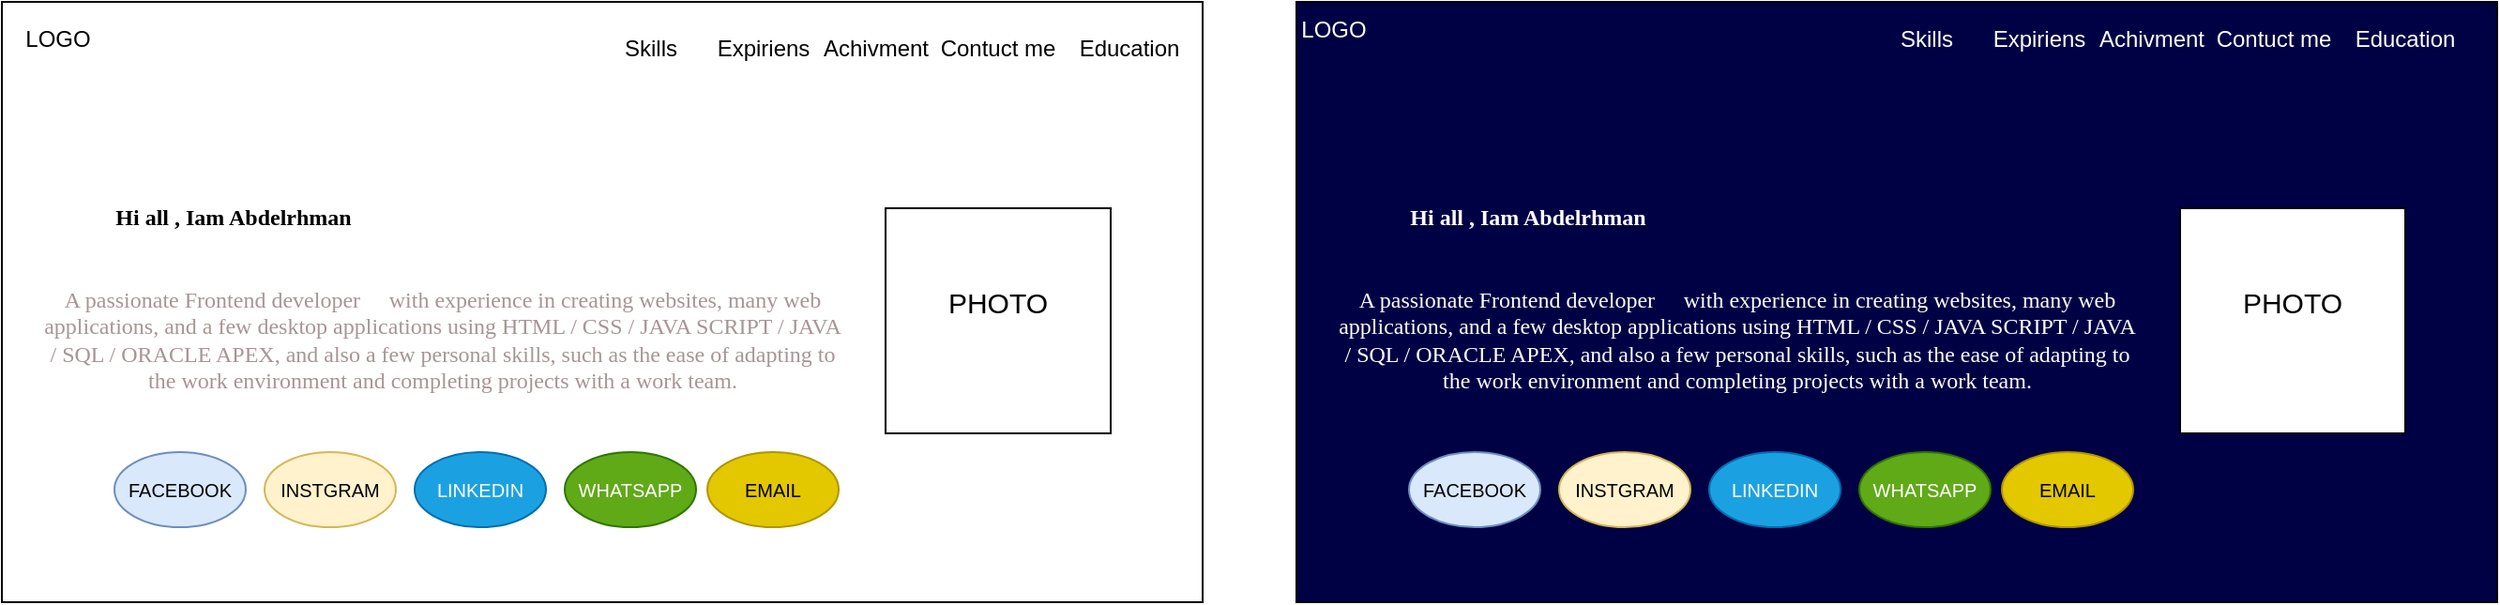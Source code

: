 <mxfile version="22.0.3" type="device" pages="4">
  <diagram name="LANDING-PAGE" id="Nr3Ehv-caPOXDTijbt3f">
    <mxGraphModel dx="1050" dy="669" grid="1" gridSize="10" guides="1" tooltips="1" connect="1" arrows="1" fold="1" page="1" pageScale="1" pageWidth="1100" pageHeight="850" math="0" shadow="0">
      <root>
        <mxCell id="0" />
        <mxCell id="1" parent="0" />
        <mxCell id="DXqUMUrZajfqnLpeqgvd-1" value="" style="rounded=0;whiteSpace=wrap;html=1;" parent="1" vertex="1">
          <mxGeometry x="160" y="170" width="640" height="320" as="geometry" />
        </mxCell>
        <mxCell id="DXqUMUrZajfqnLpeqgvd-2" value="LOGO" style="text;html=1;strokeColor=none;fillColor=none;align=center;verticalAlign=middle;whiteSpace=wrap;rounded=0;" parent="1" vertex="1">
          <mxGeometry x="170" y="180" width="40" height="20" as="geometry" />
        </mxCell>
        <mxCell id="DXqUMUrZajfqnLpeqgvd-3" value="Skills" style="text;html=1;strokeColor=none;fillColor=none;align=center;verticalAlign=middle;whiteSpace=wrap;rounded=0;" parent="1" vertex="1">
          <mxGeometry x="476" y="180" width="60" height="30" as="geometry" />
        </mxCell>
        <mxCell id="DXqUMUrZajfqnLpeqgvd-4" value="Expiriens" style="text;html=1;strokeColor=none;fillColor=none;align=center;verticalAlign=middle;whiteSpace=wrap;rounded=0;" parent="1" vertex="1">
          <mxGeometry x="536" y="180" width="60" height="30" as="geometry" />
        </mxCell>
        <mxCell id="DXqUMUrZajfqnLpeqgvd-5" value="Achivment" style="text;html=1;strokeColor=none;fillColor=none;align=center;verticalAlign=middle;whiteSpace=wrap;rounded=0;" parent="1" vertex="1">
          <mxGeometry x="596" y="180" width="60" height="30" as="geometry" />
        </mxCell>
        <mxCell id="DXqUMUrZajfqnLpeqgvd-6" value="Contuct me" style="text;html=1;strokeColor=none;fillColor=none;align=center;verticalAlign=middle;whiteSpace=wrap;rounded=0;" parent="1" vertex="1">
          <mxGeometry x="656" y="180" width="70" height="30" as="geometry" />
        </mxCell>
        <mxCell id="DXqUMUrZajfqnLpeqgvd-7" value="&lt;font face=&quot;Comic Sans MS&quot;&gt;&lt;b&gt;Hi all , Iam Abdelrhman&amp;nbsp;&lt;/b&gt;&lt;/font&gt;" style="text;html=1;strokeColor=none;fillColor=none;align=center;verticalAlign=middle;whiteSpace=wrap;rounded=0;" parent="1" vertex="1">
          <mxGeometry x="210" y="270" width="150" height="30" as="geometry" />
        </mxCell>
        <mxCell id="DXqUMUrZajfqnLpeqgvd-8" value="Education" style="text;html=1;strokeColor=none;fillColor=none;align=center;verticalAlign=middle;whiteSpace=wrap;rounded=0;" parent="1" vertex="1">
          <mxGeometry x="726" y="180" width="70" height="30" as="geometry" />
        </mxCell>
        <mxCell id="DXqUMUrZajfqnLpeqgvd-9" value="&lt;font color=&quot;#a79595&quot; face=&quot;Tahoma&quot;&gt;A passionate Frontend developer 🚀 with experience in creating websites, many web applications, and a few desktop applications using HTML / CSS / JAVA SCRIPT / JAVA / SQL / ORACLE APEX, and also a few personal skills, such as the ease of adapting to the work environment and completing projects with a work team.&lt;/font&gt;" style="text;html=1;strokeColor=none;fillColor=none;align=center;verticalAlign=middle;whiteSpace=wrap;rounded=0;" parent="1" vertex="1">
          <mxGeometry x="180" y="310" width="430" height="80" as="geometry" />
        </mxCell>
        <mxCell id="DXqUMUrZajfqnLpeqgvd-10" value="" style="rounded=0;whiteSpace=wrap;html=1;" parent="1" vertex="1">
          <mxGeometry x="631" y="280" width="120" height="120" as="geometry" />
        </mxCell>
        <mxCell id="DXqUMUrZajfqnLpeqgvd-11" value="&lt;font style=&quot;font-size: 15px;&quot;&gt;PHOTO&lt;/font&gt;" style="text;html=1;strokeColor=none;fillColor=none;align=center;verticalAlign=middle;whiteSpace=wrap;rounded=0;" parent="1" vertex="1">
          <mxGeometry x="651" y="315" width="80" height="30" as="geometry" />
        </mxCell>
        <mxCell id="DXqUMUrZajfqnLpeqgvd-12" value="&lt;font style=&quot;font-size: 10px;&quot;&gt;FACEBOOK&lt;/font&gt;" style="ellipse;whiteSpace=wrap;html=1;fillColor=#dae8fc;strokeColor=#6c8ebf;" parent="1" vertex="1">
          <mxGeometry x="220" y="410" width="70" height="40" as="geometry" />
        </mxCell>
        <mxCell id="DXqUMUrZajfqnLpeqgvd-13" value="&lt;font style=&quot;font-size: 10px;&quot;&gt;INSTGRAM&lt;/font&gt;" style="ellipse;whiteSpace=wrap;html=1;fillColor=#fff2cc;strokeColor=#d6b656;" parent="1" vertex="1">
          <mxGeometry x="300" y="410" width="70" height="40" as="geometry" />
        </mxCell>
        <mxCell id="DXqUMUrZajfqnLpeqgvd-14" value="&lt;font style=&quot;font-size: 10px;&quot;&gt;LINKEDIN&lt;/font&gt;" style="ellipse;whiteSpace=wrap;html=1;fillColor=#1ba1e2;fontColor=#ffffff;strokeColor=#006EAF;" parent="1" vertex="1">
          <mxGeometry x="380" y="410" width="70" height="40" as="geometry" />
        </mxCell>
        <mxCell id="DXqUMUrZajfqnLpeqgvd-15" value="&lt;font style=&quot;font-size: 10px;&quot;&gt;WHATSAPP&lt;/font&gt;" style="ellipse;whiteSpace=wrap;html=1;fillColor=#60a917;fontColor=#ffffff;strokeColor=#2D7600;" parent="1" vertex="1">
          <mxGeometry x="460" y="410" width="70" height="40" as="geometry" />
        </mxCell>
        <mxCell id="DXqUMUrZajfqnLpeqgvd-32" value="&lt;font style=&quot;font-size: 10px;&quot;&gt;EMAIL&lt;/font&gt;" style="ellipse;whiteSpace=wrap;html=1;fillColor=#e3c800;fontColor=#000000;strokeColor=#B09500;" parent="1" vertex="1">
          <mxGeometry x="536" y="410" width="70" height="40" as="geometry" />
        </mxCell>
        <mxCell id="DXqUMUrZajfqnLpeqgvd-33" value="" style="rounded=0;whiteSpace=wrap;html=1;fillColor=#000045;" parent="1" vertex="1">
          <mxGeometry x="850" y="170" width="640" height="320" as="geometry" />
        </mxCell>
        <mxCell id="DXqUMUrZajfqnLpeqgvd-39" value="&lt;font color=&quot;#ffffff&quot; face=&quot;Comic Sans MS&quot;&gt;&lt;b&gt;Hi all , Iam Abdelrhman&amp;nbsp;&lt;/b&gt;&lt;/font&gt;" style="text;html=1;strokeColor=none;fillColor=none;align=center;verticalAlign=middle;whiteSpace=wrap;rounded=0;" parent="1" vertex="1">
          <mxGeometry x="900" y="270" width="150" height="30" as="geometry" />
        </mxCell>
        <mxCell id="DXqUMUrZajfqnLpeqgvd-41" value="&lt;font color=&quot;#ffffff&quot; face=&quot;Tahoma&quot;&gt;A passionate Frontend developer 🚀 with experience in creating websites, many web applications, and a few desktop applications using HTML / CSS / JAVA SCRIPT / JAVA / SQL / ORACLE APEX, and also a few personal skills, such as the ease of adapting to the work environment and completing projects with a work team.&lt;/font&gt;" style="text;html=1;strokeColor=none;fillColor=none;align=center;verticalAlign=middle;whiteSpace=wrap;rounded=0;" parent="1" vertex="1">
          <mxGeometry x="870" y="310" width="430" height="80" as="geometry" />
        </mxCell>
        <mxCell id="DXqUMUrZajfqnLpeqgvd-42" value="" style="rounded=0;whiteSpace=wrap;html=1;" parent="1" vertex="1">
          <mxGeometry x="1321" y="280" width="120" height="120" as="geometry" />
        </mxCell>
        <mxCell id="DXqUMUrZajfqnLpeqgvd-43" value="&lt;font style=&quot;font-size: 15px;&quot;&gt;PHOTO&lt;/font&gt;" style="text;html=1;strokeColor=none;fillColor=none;align=center;verticalAlign=middle;whiteSpace=wrap;rounded=0;" parent="1" vertex="1">
          <mxGeometry x="1341" y="315" width="80" height="30" as="geometry" />
        </mxCell>
        <mxCell id="DXqUMUrZajfqnLpeqgvd-44" value="&lt;font style=&quot;font-size: 10px;&quot;&gt;FACEBOOK&lt;/font&gt;" style="ellipse;whiteSpace=wrap;html=1;fillColor=#dae8fc;strokeColor=#6c8ebf;" parent="1" vertex="1">
          <mxGeometry x="910" y="410" width="70" height="40" as="geometry" />
        </mxCell>
        <mxCell id="DXqUMUrZajfqnLpeqgvd-45" value="&lt;font style=&quot;font-size: 10px;&quot;&gt;INSTGRAM&lt;/font&gt;" style="ellipse;whiteSpace=wrap;html=1;fillColor=#fff2cc;strokeColor=#d6b656;" parent="1" vertex="1">
          <mxGeometry x="990" y="410" width="70" height="40" as="geometry" />
        </mxCell>
        <mxCell id="DXqUMUrZajfqnLpeqgvd-46" value="&lt;font style=&quot;font-size: 10px;&quot;&gt;LINKEDIN&lt;/font&gt;" style="ellipse;whiteSpace=wrap;html=1;fillColor=#1ba1e2;fontColor=#ffffff;strokeColor=#006EAF;" parent="1" vertex="1">
          <mxGeometry x="1070" y="410" width="70" height="40" as="geometry" />
        </mxCell>
        <mxCell id="DXqUMUrZajfqnLpeqgvd-47" value="&lt;font style=&quot;font-size: 10px;&quot;&gt;WHATSAPP&lt;/font&gt;" style="ellipse;whiteSpace=wrap;html=1;fillColor=#60a917;fontColor=#ffffff;strokeColor=#2D7600;" parent="1" vertex="1">
          <mxGeometry x="1150" y="410" width="70" height="40" as="geometry" />
        </mxCell>
        <mxCell id="DXqUMUrZajfqnLpeqgvd-48" value="&lt;font style=&quot;font-size: 10px;&quot;&gt;EMAIL&lt;/font&gt;" style="ellipse;whiteSpace=wrap;html=1;fillColor=#e3c800;fontColor=#000000;strokeColor=#B09500;" parent="1" vertex="1">
          <mxGeometry x="1226" y="410" width="70" height="40" as="geometry" />
        </mxCell>
        <mxCell id="DXqUMUrZajfqnLpeqgvd-35" value="Skills" style="text;html=1;strokeColor=none;fillColor=none;align=center;verticalAlign=middle;whiteSpace=wrap;rounded=0;fontColor=#FFFFFF;" parent="1" vertex="1">
          <mxGeometry x="1156" y="175" width="60" height="30" as="geometry" />
        </mxCell>
        <mxCell id="DXqUMUrZajfqnLpeqgvd-34" value="&lt;font color=&quot;#ffffff&quot;&gt;LOGO&lt;/font&gt;" style="text;html=1;strokeColor=none;fillColor=none;align=center;verticalAlign=middle;whiteSpace=wrap;rounded=0;" parent="1" vertex="1">
          <mxGeometry x="850" y="175" width="40" height="20" as="geometry" />
        </mxCell>
        <mxCell id="DXqUMUrZajfqnLpeqgvd-36" value="Expiriens" style="text;html=1;strokeColor=none;fillColor=none;align=center;verticalAlign=middle;whiteSpace=wrap;rounded=0;fontColor=#FFFFFF;" parent="1" vertex="1">
          <mxGeometry x="1216" y="175" width="60" height="30" as="geometry" />
        </mxCell>
        <mxCell id="DXqUMUrZajfqnLpeqgvd-37" value="Achivment" style="text;html=1;strokeColor=none;fillColor=none;align=center;verticalAlign=middle;whiteSpace=wrap;rounded=0;fontColor=#FFFFFF;" parent="1" vertex="1">
          <mxGeometry x="1276" y="175" width="60" height="30" as="geometry" />
        </mxCell>
        <mxCell id="DXqUMUrZajfqnLpeqgvd-38" value="Contuct me" style="text;html=1;strokeColor=none;fillColor=none;align=center;verticalAlign=middle;whiteSpace=wrap;rounded=0;fontColor=#FFFFFF;" parent="1" vertex="1">
          <mxGeometry x="1336" y="175" width="70" height="30" as="geometry" />
        </mxCell>
        <mxCell id="DXqUMUrZajfqnLpeqgvd-40" value="Education" style="text;html=1;strokeColor=none;fillColor=none;align=center;verticalAlign=middle;whiteSpace=wrap;rounded=0;fontColor=#FFFFFF;" parent="1" vertex="1">
          <mxGeometry x="1406" y="175" width="70" height="30" as="geometry" />
        </mxCell>
      </root>
    </mxGraphModel>
  </diagram>
  <diagram id="RJqHcDw3qwZ-_uUqBEIJ" name="SKILLS">
    <mxGraphModel dx="1050" dy="669" grid="1" gridSize="10" guides="1" tooltips="1" connect="1" arrows="1" fold="1" page="1" pageScale="1" pageWidth="1100" pageHeight="850" math="0" shadow="0">
      <root>
        <mxCell id="0" />
        <mxCell id="1" parent="0" />
        <mxCell id="k4s-2LAbkQS7kkmhTAW6-2" value="" style="rounded=0;whiteSpace=wrap;html=1;" parent="1" vertex="1">
          <mxGeometry x="160" y="200" width="640" height="330" as="geometry" />
        </mxCell>
        <mxCell id="4fM5cwg48w1vnp1xPwAT-1" value="LOGO" style="text;html=1;strokeColor=none;fillColor=none;align=center;verticalAlign=middle;whiteSpace=wrap;rounded=0;" parent="1" vertex="1">
          <mxGeometry x="170" y="203" width="40" height="20" as="geometry" />
        </mxCell>
        <mxCell id="4fM5cwg48w1vnp1xPwAT-2" value="Skills" style="text;html=1;strokeColor=none;fillColor=none;align=center;verticalAlign=middle;whiteSpace=wrap;rounded=0;" parent="1" vertex="1">
          <mxGeometry x="476" y="203" width="60" height="30" as="geometry" />
        </mxCell>
        <mxCell id="4fM5cwg48w1vnp1xPwAT-3" value="Expiriens" style="text;html=1;strokeColor=none;fillColor=none;align=center;verticalAlign=middle;whiteSpace=wrap;rounded=0;" parent="1" vertex="1">
          <mxGeometry x="536" y="203" width="60" height="30" as="geometry" />
        </mxCell>
        <mxCell id="4fM5cwg48w1vnp1xPwAT-4" value="Achivment" style="text;html=1;strokeColor=none;fillColor=none;align=center;verticalAlign=middle;whiteSpace=wrap;rounded=0;" parent="1" vertex="1">
          <mxGeometry x="596" y="203" width="60" height="30" as="geometry" />
        </mxCell>
        <mxCell id="4fM5cwg48w1vnp1xPwAT-5" value="Contuct me" style="text;html=1;strokeColor=none;fillColor=none;align=center;verticalAlign=middle;whiteSpace=wrap;rounded=0;" parent="1" vertex="1">
          <mxGeometry x="656" y="203" width="70" height="30" as="geometry" />
        </mxCell>
        <mxCell id="4fM5cwg48w1vnp1xPwAT-6" value="Education" style="text;html=1;strokeColor=none;fillColor=none;align=center;verticalAlign=middle;whiteSpace=wrap;rounded=0;" parent="1" vertex="1">
          <mxGeometry x="726" y="203" width="70" height="30" as="geometry" />
        </mxCell>
        <mxCell id="4fM5cwg48w1vnp1xPwAT-7" value="" style="rounded=0;whiteSpace=wrap;html=1;" parent="1" vertex="1">
          <mxGeometry x="170" y="270" width="120" height="90" as="geometry" />
        </mxCell>
        <mxCell id="4fM5cwg48w1vnp1xPwAT-8" value="PHOTO" style="text;html=1;strokeColor=none;fillColor=none;align=center;verticalAlign=middle;whiteSpace=wrap;rounded=0;" parent="1" vertex="1">
          <mxGeometry x="200" y="285" width="60" height="60" as="geometry" />
        </mxCell>
        <mxCell id="4fM5cwg48w1vnp1xPwAT-9" value="&lt;font style=&quot;font-size: 14px;&quot; face=&quot;Verdana&quot;&gt;What I Do?&lt;/font&gt;" style="text;html=1;strokeColor=none;fillColor=none;align=center;verticalAlign=middle;whiteSpace=wrap;rounded=0;" parent="1" vertex="1">
          <mxGeometry x="422" y="280" width="94" height="30" as="geometry" />
        </mxCell>
        <mxCell id="4fM5cwg48w1vnp1xPwAT-10" value="&lt;font face=&quot;Tahoma&quot;&gt;CRAZY FROUNT END DEVELOPER WHO WANTS TO EXPLORE EVERY TECH STACK&lt;/font&gt;" style="text;html=1;strokeColor=none;fillColor=none;align=center;verticalAlign=middle;whiteSpace=wrap;rounded=0;" parent="1" vertex="1">
          <mxGeometry x="416" y="310" width="364" height="30" as="geometry" />
        </mxCell>
        <mxCell id="4fM5cwg48w1vnp1xPwAT-11" value="HTML ICON" style="rounded=0;whiteSpace=wrap;html=1;" parent="1" vertex="1">
          <mxGeometry x="429" y="350" width="80" height="30" as="geometry" />
        </mxCell>
        <mxCell id="4fM5cwg48w1vnp1xPwAT-12" value="CSS ICON" style="rounded=0;whiteSpace=wrap;html=1;" parent="1" vertex="1">
          <mxGeometry x="516" y="350" width="80" height="30" as="geometry" />
        </mxCell>
        <mxCell id="4fM5cwg48w1vnp1xPwAT-13" value="JS ICON" style="rounded=0;whiteSpace=wrap;html=1;" parent="1" vertex="1">
          <mxGeometry x="610" y="350" width="80" height="30" as="geometry" />
        </mxCell>
        <mxCell id="4fM5cwg48w1vnp1xPwAT-14" value="JAVA ICON" style="rounded=0;whiteSpace=wrap;html=1;" parent="1" vertex="1">
          <mxGeometry x="700" y="350" width="80" height="30" as="geometry" />
        </mxCell>
        <mxCell id="4fM5cwg48w1vnp1xPwAT-15" value="SQL ICON" style="rounded=0;whiteSpace=wrap;html=1;" parent="1" vertex="1">
          <mxGeometry x="490" y="395" width="80" height="30" as="geometry" />
        </mxCell>
        <mxCell id="4fM5cwg48w1vnp1xPwAT-16" value="ORACLE ICON" style="rounded=0;whiteSpace=wrap;html=1;" parent="1" vertex="1">
          <mxGeometry x="646" y="395" width="80" height="30" as="geometry" />
        </mxCell>
        <mxCell id="4fM5cwg48w1vnp1xPwAT-17" value="⚡ Develop highly interactive front-end/user interfaces for your web applications and systems" style="text;html=1;strokeColor=none;fillColor=none;align=center;verticalAlign=middle;whiteSpace=wrap;rounded=0;" parent="1" vertex="1">
          <mxGeometry x="422" y="440" width="358" height="30" as="geometry" />
        </mxCell>
        <mxCell id="4fM5cwg48w1vnp1xPwAT-18" value="" style="rounded=0;whiteSpace=wrap;html=1;fillColor=#000045;" parent="1" vertex="1">
          <mxGeometry x="840" y="200" width="640" height="330" as="geometry" />
        </mxCell>
        <mxCell id="4fM5cwg48w1vnp1xPwAT-25" value="" style="rounded=0;whiteSpace=wrap;html=1;" parent="1" vertex="1">
          <mxGeometry x="850" y="270" width="120" height="90" as="geometry" />
        </mxCell>
        <mxCell id="4fM5cwg48w1vnp1xPwAT-26" value="PHOTO" style="text;html=1;strokeColor=none;fillColor=none;align=center;verticalAlign=middle;whiteSpace=wrap;rounded=0;" parent="1" vertex="1">
          <mxGeometry x="880" y="285" width="60" height="60" as="geometry" />
        </mxCell>
        <mxCell id="4fM5cwg48w1vnp1xPwAT-27" value="&lt;font style=&quot;font-size: 14px;&quot; face=&quot;Verdana&quot;&gt;What I Do?&lt;/font&gt;" style="text;html=1;strokeColor=none;fillColor=none;align=center;verticalAlign=middle;whiteSpace=wrap;rounded=0;fontColor=#FFFFFF;" parent="1" vertex="1">
          <mxGeometry x="1102" y="280" width="94" height="30" as="geometry" />
        </mxCell>
        <mxCell id="4fM5cwg48w1vnp1xPwAT-28" value="&lt;font face=&quot;Tahoma&quot;&gt;CRAZY FROUNT END DEVELOPER WHO WANTS TO EXPLORE EVERY TECH STACK&lt;/font&gt;" style="text;html=1;strokeColor=none;fillColor=none;align=center;verticalAlign=middle;whiteSpace=wrap;rounded=0;fontColor=#FFFFFF;" parent="1" vertex="1">
          <mxGeometry x="1096" y="310" width="364" height="30" as="geometry" />
        </mxCell>
        <mxCell id="4fM5cwg48w1vnp1xPwAT-29" value="HTML ICON" style="rounded=0;whiteSpace=wrap;html=1;" parent="1" vertex="1">
          <mxGeometry x="1109" y="350" width="80" height="30" as="geometry" />
        </mxCell>
        <mxCell id="4fM5cwg48w1vnp1xPwAT-30" value="CSS ICON" style="rounded=0;whiteSpace=wrap;html=1;" parent="1" vertex="1">
          <mxGeometry x="1196" y="350" width="80" height="30" as="geometry" />
        </mxCell>
        <mxCell id="4fM5cwg48w1vnp1xPwAT-31" value="JS ICON" style="rounded=0;whiteSpace=wrap;html=1;" parent="1" vertex="1">
          <mxGeometry x="1290" y="350" width="80" height="30" as="geometry" />
        </mxCell>
        <mxCell id="4fM5cwg48w1vnp1xPwAT-32" value="JAVA ICON" style="rounded=0;whiteSpace=wrap;html=1;" parent="1" vertex="1">
          <mxGeometry x="1380" y="350" width="80" height="30" as="geometry" />
        </mxCell>
        <mxCell id="4fM5cwg48w1vnp1xPwAT-33" value="SQL ICON" style="rounded=0;whiteSpace=wrap;html=1;" parent="1" vertex="1">
          <mxGeometry x="1170" y="395" width="80" height="30" as="geometry" />
        </mxCell>
        <mxCell id="4fM5cwg48w1vnp1xPwAT-34" value="ORACLE ICON" style="rounded=0;whiteSpace=wrap;html=1;" parent="1" vertex="1">
          <mxGeometry x="1326" y="395" width="80" height="30" as="geometry" />
        </mxCell>
        <mxCell id="4fM5cwg48w1vnp1xPwAT-35" value="⚡ Develop highly interactive front-end/user interfaces for your web applications and systems" style="text;html=1;strokeColor=none;fillColor=none;align=center;verticalAlign=middle;whiteSpace=wrap;rounded=0;fontColor=#FFFFFF;" parent="1" vertex="1">
          <mxGeometry x="1102" y="440" width="358" height="30" as="geometry" />
        </mxCell>
        <mxCell id="4fM5cwg48w1vnp1xPwAT-19" value="LOGO" style="text;html=1;strokeColor=none;fillColor=none;align=center;verticalAlign=middle;whiteSpace=wrap;rounded=0;fontColor=#FFFFFF;" parent="1" vertex="1">
          <mxGeometry x="850" y="203" width="40" height="20" as="geometry" />
        </mxCell>
        <mxCell id="4fM5cwg48w1vnp1xPwAT-20" value="Skills" style="text;html=1;strokeColor=none;fillColor=none;align=center;verticalAlign=middle;whiteSpace=wrap;rounded=0;fontColor=#FFFFFF;" parent="1" vertex="1">
          <mxGeometry x="1156" y="203" width="60" height="30" as="geometry" />
        </mxCell>
        <mxCell id="4fM5cwg48w1vnp1xPwAT-21" value="Expiriens" style="text;html=1;strokeColor=none;fillColor=none;align=center;verticalAlign=middle;whiteSpace=wrap;rounded=0;fontColor=#FFFFFF;" parent="1" vertex="1">
          <mxGeometry x="1216" y="203" width="60" height="30" as="geometry" />
        </mxCell>
        <mxCell id="4fM5cwg48w1vnp1xPwAT-22" value="Achivment" style="text;html=1;strokeColor=none;fillColor=none;align=center;verticalAlign=middle;whiteSpace=wrap;rounded=0;fontColor=#FFFFFF;" parent="1" vertex="1">
          <mxGeometry x="1276" y="203" width="60" height="30" as="geometry" />
        </mxCell>
        <mxCell id="4fM5cwg48w1vnp1xPwAT-23" value="Contuct me" style="text;html=1;strokeColor=none;fillColor=none;align=center;verticalAlign=middle;whiteSpace=wrap;rounded=0;fontColor=#FFFFFF;" parent="1" vertex="1">
          <mxGeometry x="1336" y="203" width="70" height="30" as="geometry" />
        </mxCell>
        <mxCell id="4fM5cwg48w1vnp1xPwAT-24" value="Education" style="text;html=1;strokeColor=none;fillColor=none;align=center;verticalAlign=middle;whiteSpace=wrap;rounded=0;fontColor=#FFFFFF;" parent="1" vertex="1">
          <mxGeometry x="1406" y="203" width="70" height="30" as="geometry" />
        </mxCell>
      </root>
    </mxGraphModel>
  </diagram>
  <diagram id="-4TqKNx5xogGepWNoeBK" name="Proficiency">
    <mxGraphModel dx="1050" dy="669" grid="1" gridSize="10" guides="1" tooltips="1" connect="1" arrows="1" fold="1" page="1" pageScale="1" pageWidth="1100" pageHeight="850" math="0" shadow="0">
      <root>
        <mxCell id="0" />
        <mxCell id="1" parent="0" />
        <mxCell id="AXDiUgpfW4jHr-G3uT9h-1" value="" style="rounded=0;whiteSpace=wrap;html=1;" parent="1" vertex="1">
          <mxGeometry x="160" y="200" width="640" height="330" as="geometry" />
        </mxCell>
        <mxCell id="AXDiUgpfW4jHr-G3uT9h-2" value="LOGO" style="text;html=1;strokeColor=none;fillColor=none;align=center;verticalAlign=middle;whiteSpace=wrap;rounded=0;" parent="1" vertex="1">
          <mxGeometry x="170" y="203" width="40" height="20" as="geometry" />
        </mxCell>
        <mxCell id="AXDiUgpfW4jHr-G3uT9h-3" value="Skills" style="text;html=1;strokeColor=none;fillColor=none;align=center;verticalAlign=middle;whiteSpace=wrap;rounded=0;" parent="1" vertex="1">
          <mxGeometry x="476" y="203" width="60" height="30" as="geometry" />
        </mxCell>
        <mxCell id="AXDiUgpfW4jHr-G3uT9h-4" value="Expiriens" style="text;html=1;strokeColor=none;fillColor=none;align=center;verticalAlign=middle;whiteSpace=wrap;rounded=0;" parent="1" vertex="1">
          <mxGeometry x="536" y="203" width="60" height="30" as="geometry" />
        </mxCell>
        <mxCell id="AXDiUgpfW4jHr-G3uT9h-5" value="Achivment" style="text;html=1;strokeColor=none;fillColor=none;align=center;verticalAlign=middle;whiteSpace=wrap;rounded=0;" parent="1" vertex="1">
          <mxGeometry x="596" y="203" width="60" height="30" as="geometry" />
        </mxCell>
        <mxCell id="AXDiUgpfW4jHr-G3uT9h-6" value="Contuct me" style="text;html=1;strokeColor=none;fillColor=none;align=center;verticalAlign=middle;whiteSpace=wrap;rounded=0;" parent="1" vertex="1">
          <mxGeometry x="656" y="203" width="70" height="30" as="geometry" />
        </mxCell>
        <mxCell id="AXDiUgpfW4jHr-G3uT9h-7" value="Education" style="text;html=1;strokeColor=none;fillColor=none;align=center;verticalAlign=middle;whiteSpace=wrap;rounded=0;" parent="1" vertex="1">
          <mxGeometry x="726" y="203" width="70" height="30" as="geometry" />
        </mxCell>
        <mxCell id="AXDiUgpfW4jHr-G3uT9h-8" value="" style="rounded=0;whiteSpace=wrap;html=1;" parent="1" vertex="1">
          <mxGeometry x="631" y="290" width="120" height="90" as="geometry" />
        </mxCell>
        <mxCell id="AXDiUgpfW4jHr-G3uT9h-9" value="PHOTO" style="text;html=1;strokeColor=none;fillColor=none;align=center;verticalAlign=middle;whiteSpace=wrap;rounded=0;" parent="1" vertex="1">
          <mxGeometry x="661" y="305" width="60" height="60" as="geometry" />
        </mxCell>
        <mxCell id="AXDiUgpfW4jHr-G3uT9h-22" value="" style="rounded=1;whiteSpace=wrap;html=1;strokeColor=#000000;align=center;verticalAlign=middle;fontFamily=Helvetica;fontSize=12;fontColor=default;fillColor=#FFFFFF;" parent="1" vertex="1">
          <mxGeometry x="190" y="290" width="270" height="20" as="geometry" />
        </mxCell>
        <mxCell id="AXDiUgpfW4jHr-G3uT9h-24" value="" style="rounded=1;whiteSpace=wrap;html=1;strokeColor=#000000;align=center;verticalAlign=middle;fontFamily=Helvetica;fontSize=12;fontColor=default;fillColor=#688781;" parent="1" vertex="1">
          <mxGeometry x="190" y="290" width="270" height="20" as="geometry" />
        </mxCell>
        <mxCell id="AXDiUgpfW4jHr-G3uT9h-25" value="" style="rounded=1;whiteSpace=wrap;html=1;strokeColor=#000000;align=center;verticalAlign=middle;fontFamily=Helvetica;fontSize=12;fontColor=default;fillColor=#FFFFFF;" parent="1" vertex="1">
          <mxGeometry x="190" y="345" width="270" height="20" as="geometry" />
        </mxCell>
        <mxCell id="AXDiUgpfW4jHr-G3uT9h-26" value="" style="rounded=1;whiteSpace=wrap;html=1;strokeColor=#000000;align=center;verticalAlign=middle;fontFamily=Helvetica;fontSize=12;fontColor=default;fillColor=#688781;" parent="1" vertex="1">
          <mxGeometry x="190" y="345" width="230" height="20" as="geometry" />
        </mxCell>
        <mxCell id="AXDiUgpfW4jHr-G3uT9h-27" value="HTML" style="text;html=1;strokeColor=none;fillColor=none;align=center;verticalAlign=middle;whiteSpace=wrap;rounded=0;fontSize=12;fontFamily=Helvetica;fontColor=default;" parent="1" vertex="1">
          <mxGeometry x="190" y="260" width="60" height="30" as="geometry" />
        </mxCell>
        <mxCell id="AXDiUgpfW4jHr-G3uT9h-28" value="CSS" style="text;html=1;strokeColor=none;fillColor=none;align=center;verticalAlign=middle;whiteSpace=wrap;rounded=0;fontSize=12;fontFamily=Helvetica;fontColor=default;" parent="1" vertex="1">
          <mxGeometry x="190" y="315" width="60" height="30" as="geometry" />
        </mxCell>
        <mxCell id="AXDiUgpfW4jHr-G3uT9h-29" value="JAVA SCRIPT" style="text;html=1;strokeColor=none;fillColor=none;align=center;verticalAlign=middle;whiteSpace=wrap;rounded=0;fontSize=12;fontFamily=Helvetica;fontColor=default;" parent="1" vertex="1">
          <mxGeometry x="190" y="375" width="90" height="30" as="geometry" />
        </mxCell>
        <mxCell id="AXDiUgpfW4jHr-G3uT9h-30" value="" style="rounded=1;whiteSpace=wrap;html=1;strokeColor=#000000;align=center;verticalAlign=middle;fontFamily=Helvetica;fontSize=12;fontColor=default;fillColor=#FFFFFF;" parent="1" vertex="1">
          <mxGeometry x="190" y="405" width="270" height="20" as="geometry" />
        </mxCell>
        <mxCell id="AXDiUgpfW4jHr-G3uT9h-31" value="" style="rounded=1;whiteSpace=wrap;html=1;strokeColor=#000000;align=center;verticalAlign=middle;fontFamily=Helvetica;fontSize=12;fontColor=default;fillColor=#688781;" parent="1" vertex="1">
          <mxGeometry x="190" y="405" width="150" height="20" as="geometry" />
        </mxCell>
        <mxCell id="AXDiUgpfW4jHr-G3uT9h-32" value="JAVA" style="text;html=1;strokeColor=none;fillColor=none;align=center;verticalAlign=middle;whiteSpace=wrap;rounded=0;fontSize=12;fontFamily=Helvetica;fontColor=default;" parent="1" vertex="1">
          <mxGeometry x="190" y="440" width="90" height="30" as="geometry" />
        </mxCell>
        <mxCell id="AXDiUgpfW4jHr-G3uT9h-33" value="" style="rounded=1;whiteSpace=wrap;html=1;strokeColor=#000000;align=center;verticalAlign=middle;fontFamily=Helvetica;fontSize=12;fontColor=default;fillColor=#688781;" parent="1" vertex="1">
          <mxGeometry x="190" y="470" width="150" height="20" as="geometry" />
        </mxCell>
        <mxCell id="AXDiUgpfW4jHr-G3uT9h-34" value="" style="rounded=1;whiteSpace=wrap;html=1;strokeColor=#000000;align=center;verticalAlign=middle;fontFamily=Helvetica;fontSize=12;fontColor=default;fillColor=#FFFFFF;" parent="1" vertex="1">
          <mxGeometry x="190" y="470" width="270" height="20" as="geometry" />
        </mxCell>
        <mxCell id="AXDiUgpfW4jHr-G3uT9h-35" value="" style="rounded=1;whiteSpace=wrap;html=1;strokeColor=#000000;align=center;verticalAlign=middle;fontFamily=Helvetica;fontSize=12;fontColor=default;fillColor=#688781;" parent="1" vertex="1">
          <mxGeometry x="190" y="470" width="110" height="20" as="geometry" />
        </mxCell>
        <mxCell id="AXDiUgpfW4jHr-G3uT9h-36" value="100%" style="text;html=1;strokeColor=none;fillColor=none;align=center;verticalAlign=middle;whiteSpace=wrap;rounded=0;fontSize=12;fontFamily=Helvetica;fontColor=default;" parent="1" vertex="1">
          <mxGeometry x="476" y="285" width="60" height="30" as="geometry" />
        </mxCell>
        <mxCell id="AXDiUgpfW4jHr-G3uT9h-37" value="75%" style="text;html=1;strokeColor=none;fillColor=none;align=center;verticalAlign=middle;whiteSpace=wrap;rounded=0;fontSize=12;fontFamily=Helvetica;fontColor=default;" parent="1" vertex="1">
          <mxGeometry x="476" y="340" width="60" height="30" as="geometry" />
        </mxCell>
        <mxCell id="AXDiUgpfW4jHr-G3uT9h-38" value="55%" style="text;html=1;strokeColor=none;fillColor=none;align=center;verticalAlign=middle;whiteSpace=wrap;rounded=0;fontSize=12;fontFamily=Helvetica;fontColor=default;" parent="1" vertex="1">
          <mxGeometry x="476" y="400" width="60" height="30" as="geometry" />
        </mxCell>
        <mxCell id="AXDiUgpfW4jHr-G3uT9h-39" value="40%" style="text;html=1;strokeColor=none;fillColor=none;align=center;verticalAlign=middle;whiteSpace=wrap;rounded=0;fontSize=12;fontFamily=Helvetica;fontColor=default;" parent="1" vertex="1">
          <mxGeometry x="476" y="465" width="60" height="30" as="geometry" />
        </mxCell>
        <mxCell id="AXDiUgpfW4jHr-G3uT9h-40" value="" style="rounded=0;whiteSpace=wrap;html=1;fillColor=#000045;" parent="1" vertex="1">
          <mxGeometry x="890" y="203" width="640" height="330" as="geometry" />
        </mxCell>
        <mxCell id="AXDiUgpfW4jHr-G3uT9h-41" value="LOGO" style="text;html=1;strokeColor=none;fillColor=none;align=center;verticalAlign=middle;whiteSpace=wrap;rounded=0;fontColor=#FFFFFF;" parent="1" vertex="1">
          <mxGeometry x="900" y="206" width="40" height="20" as="geometry" />
        </mxCell>
        <mxCell id="AXDiUgpfW4jHr-G3uT9h-42" value="Skills" style="text;html=1;strokeColor=none;fillColor=none;align=center;verticalAlign=middle;whiteSpace=wrap;rounded=0;fontColor=#FFFFFF;" parent="1" vertex="1">
          <mxGeometry x="1206" y="206" width="60" height="30" as="geometry" />
        </mxCell>
        <mxCell id="AXDiUgpfW4jHr-G3uT9h-43" value="Expiriens" style="text;html=1;strokeColor=none;fillColor=none;align=center;verticalAlign=middle;whiteSpace=wrap;rounded=0;fontColor=#FFFFFF;" parent="1" vertex="1">
          <mxGeometry x="1266" y="206" width="60" height="30" as="geometry" />
        </mxCell>
        <mxCell id="AXDiUgpfW4jHr-G3uT9h-44" value="Achivment" style="text;html=1;strokeColor=none;fillColor=none;align=center;verticalAlign=middle;whiteSpace=wrap;rounded=0;fontColor=#FFFFFF;" parent="1" vertex="1">
          <mxGeometry x="1326" y="206" width="60" height="30" as="geometry" />
        </mxCell>
        <mxCell id="AXDiUgpfW4jHr-G3uT9h-45" value="Contuct me" style="text;html=1;strokeColor=none;fillColor=none;align=center;verticalAlign=middle;whiteSpace=wrap;rounded=0;fontColor=#FFFFFF;" parent="1" vertex="1">
          <mxGeometry x="1386" y="206" width="70" height="30" as="geometry" />
        </mxCell>
        <mxCell id="AXDiUgpfW4jHr-G3uT9h-46" value="Education" style="text;html=1;strokeColor=none;fillColor=none;align=center;verticalAlign=middle;whiteSpace=wrap;rounded=0;fontColor=#FFFFFF;" parent="1" vertex="1">
          <mxGeometry x="1456" y="206" width="70" height="30" as="geometry" />
        </mxCell>
        <mxCell id="AXDiUgpfW4jHr-G3uT9h-47" value="" style="rounded=0;whiteSpace=wrap;html=1;" parent="1" vertex="1">
          <mxGeometry x="1361" y="293" width="120" height="90" as="geometry" />
        </mxCell>
        <mxCell id="AXDiUgpfW4jHr-G3uT9h-48" value="PHOTO" style="text;html=1;strokeColor=none;fillColor=none;align=center;verticalAlign=middle;whiteSpace=wrap;rounded=0;" parent="1" vertex="1">
          <mxGeometry x="1391" y="308" width="60" height="60" as="geometry" />
        </mxCell>
        <mxCell id="AXDiUgpfW4jHr-G3uT9h-49" value="" style="rounded=1;whiteSpace=wrap;html=1;strokeColor=#000000;align=center;verticalAlign=middle;fontFamily=Helvetica;fontSize=12;fontColor=default;fillColor=#FFFFFF;" parent="1" vertex="1">
          <mxGeometry x="920" y="293" width="270" height="20" as="geometry" />
        </mxCell>
        <mxCell id="AXDiUgpfW4jHr-G3uT9h-50" value="" style="rounded=1;whiteSpace=wrap;html=1;strokeColor=#000000;align=center;verticalAlign=middle;fontFamily=Helvetica;fontSize=12;fontColor=default;fillColor=#688781;" parent="1" vertex="1">
          <mxGeometry x="920" y="293" width="270" height="20" as="geometry" />
        </mxCell>
        <mxCell id="AXDiUgpfW4jHr-G3uT9h-51" value="" style="rounded=1;whiteSpace=wrap;html=1;strokeColor=#000000;align=center;verticalAlign=middle;fontFamily=Helvetica;fontSize=12;fontColor=default;fillColor=#FFFFFF;" parent="1" vertex="1">
          <mxGeometry x="920" y="348" width="270" height="20" as="geometry" />
        </mxCell>
        <mxCell id="AXDiUgpfW4jHr-G3uT9h-52" value="" style="rounded=1;whiteSpace=wrap;html=1;strokeColor=#000000;align=center;verticalAlign=middle;fontFamily=Helvetica;fontSize=12;fontColor=default;fillColor=#688781;" parent="1" vertex="1">
          <mxGeometry x="920" y="348" width="230" height="20" as="geometry" />
        </mxCell>
        <mxCell id="AXDiUgpfW4jHr-G3uT9h-53" value="HTML" style="text;html=1;strokeColor=none;fillColor=none;align=center;verticalAlign=middle;whiteSpace=wrap;rounded=0;fontSize=12;fontFamily=Helvetica;fontColor=#FFFFFF;" parent="1" vertex="1">
          <mxGeometry x="920" y="263" width="60" height="30" as="geometry" />
        </mxCell>
        <mxCell id="AXDiUgpfW4jHr-G3uT9h-54" value="CSS" style="text;html=1;strokeColor=none;fillColor=none;align=center;verticalAlign=middle;whiteSpace=wrap;rounded=0;fontSize=12;fontFamily=Helvetica;fontColor=#FFFFFF;" parent="1" vertex="1">
          <mxGeometry x="920" y="318" width="60" height="30" as="geometry" />
        </mxCell>
        <mxCell id="AXDiUgpfW4jHr-G3uT9h-55" value="JAVA SCRIPT" style="text;html=1;strokeColor=none;fillColor=none;align=center;verticalAlign=middle;whiteSpace=wrap;rounded=0;fontSize=12;fontFamily=Helvetica;fontColor=#FFFFFF;" parent="1" vertex="1">
          <mxGeometry x="920" y="378" width="90" height="30" as="geometry" />
        </mxCell>
        <mxCell id="AXDiUgpfW4jHr-G3uT9h-56" value="" style="rounded=1;whiteSpace=wrap;html=1;strokeColor=#000000;align=center;verticalAlign=middle;fontFamily=Helvetica;fontSize=12;fontColor=default;fillColor=#FFFFFF;" parent="1" vertex="1">
          <mxGeometry x="920" y="408" width="270" height="20" as="geometry" />
        </mxCell>
        <mxCell id="AXDiUgpfW4jHr-G3uT9h-57" value="" style="rounded=1;whiteSpace=wrap;html=1;strokeColor=#000000;align=center;verticalAlign=middle;fontFamily=Helvetica;fontSize=12;fontColor=default;fillColor=#688781;" parent="1" vertex="1">
          <mxGeometry x="920" y="408" width="150" height="20" as="geometry" />
        </mxCell>
        <mxCell id="AXDiUgpfW4jHr-G3uT9h-58" value="JAVA" style="text;html=1;strokeColor=none;fillColor=none;align=center;verticalAlign=middle;whiteSpace=wrap;rounded=0;fontSize=12;fontFamily=Helvetica;fontColor=#FFFFFF;" parent="1" vertex="1">
          <mxGeometry x="920" y="443" width="90" height="30" as="geometry" />
        </mxCell>
        <mxCell id="AXDiUgpfW4jHr-G3uT9h-59" value="" style="rounded=1;whiteSpace=wrap;html=1;strokeColor=#000000;align=center;verticalAlign=middle;fontFamily=Helvetica;fontSize=12;fontColor=default;fillColor=#688781;" parent="1" vertex="1">
          <mxGeometry x="920" y="473" width="150" height="20" as="geometry" />
        </mxCell>
        <mxCell id="AXDiUgpfW4jHr-G3uT9h-60" value="" style="rounded=1;whiteSpace=wrap;html=1;strokeColor=#000000;align=center;verticalAlign=middle;fontFamily=Helvetica;fontSize=12;fontColor=default;fillColor=#FFFFFF;" parent="1" vertex="1">
          <mxGeometry x="920" y="473" width="270" height="20" as="geometry" />
        </mxCell>
        <mxCell id="AXDiUgpfW4jHr-G3uT9h-61" value="" style="rounded=1;whiteSpace=wrap;html=1;strokeColor=#000000;align=center;verticalAlign=middle;fontFamily=Helvetica;fontSize=12;fontColor=default;fillColor=#688781;" parent="1" vertex="1">
          <mxGeometry x="920" y="473" width="110" height="20" as="geometry" />
        </mxCell>
        <mxCell id="AXDiUgpfW4jHr-G3uT9h-62" value="100%" style="text;html=1;strokeColor=none;fillColor=none;align=center;verticalAlign=middle;whiteSpace=wrap;rounded=0;fontSize=12;fontFamily=Helvetica;fontColor=#FFFFFF;" parent="1" vertex="1">
          <mxGeometry x="1206" y="288" width="60" height="30" as="geometry" />
        </mxCell>
        <mxCell id="AXDiUgpfW4jHr-G3uT9h-63" value="75%" style="text;html=1;strokeColor=none;fillColor=none;align=center;verticalAlign=middle;whiteSpace=wrap;rounded=0;fontSize=12;fontFamily=Helvetica;fontColor=#FFFFFF;" parent="1" vertex="1">
          <mxGeometry x="1206" y="343" width="60" height="30" as="geometry" />
        </mxCell>
        <mxCell id="AXDiUgpfW4jHr-G3uT9h-64" value="55%" style="text;html=1;strokeColor=none;fillColor=none;align=center;verticalAlign=middle;whiteSpace=wrap;rounded=0;fontSize=12;fontFamily=Helvetica;fontColor=#FFFFFF;" parent="1" vertex="1">
          <mxGeometry x="1206" y="403" width="60" height="30" as="geometry" />
        </mxCell>
        <mxCell id="AXDiUgpfW4jHr-G3uT9h-65" value="40%" style="text;html=1;strokeColor=none;fillColor=none;align=center;verticalAlign=middle;whiteSpace=wrap;rounded=0;fontSize=12;fontFamily=Helvetica;fontColor=#FFFFFF;" parent="1" vertex="1">
          <mxGeometry x="1206" y="468" width="60" height="30" as="geometry" />
        </mxCell>
      </root>
    </mxGraphModel>
  </diagram>
  <diagram id="vASs_iWUAgG041xbnADQ" name="EDUCATION">
    <mxGraphModel dx="1050" dy="669" grid="1" gridSize="10" guides="1" tooltips="1" connect="1" arrows="1" fold="1" page="1" pageScale="1" pageWidth="1100" pageHeight="850" math="0" shadow="0">
      <root>
        <mxCell id="0" />
        <mxCell id="1" parent="0" />
        <mxCell id="dVWlT_mY-vUJTCWOLY5a-1" value="" style="rounded=0;whiteSpace=wrap;html=1;" vertex="1" parent="1">
          <mxGeometry x="160" y="200" width="640" height="330" as="geometry" />
        </mxCell>
        <mxCell id="dVWlT_mY-vUJTCWOLY5a-2" value="LOGO" style="text;html=1;strokeColor=none;fillColor=none;align=center;verticalAlign=middle;whiteSpace=wrap;rounded=0;" vertex="1" parent="1">
          <mxGeometry x="170" y="203" width="40" height="20" as="geometry" />
        </mxCell>
        <mxCell id="dVWlT_mY-vUJTCWOLY5a-3" value="Skills" style="text;html=1;strokeColor=none;fillColor=none;align=center;verticalAlign=middle;whiteSpace=wrap;rounded=0;" vertex="1" parent="1">
          <mxGeometry x="476" y="203" width="60" height="30" as="geometry" />
        </mxCell>
        <mxCell id="dVWlT_mY-vUJTCWOLY5a-4" value="Expiriens" style="text;html=1;strokeColor=none;fillColor=none;align=center;verticalAlign=middle;whiteSpace=wrap;rounded=0;" vertex="1" parent="1">
          <mxGeometry x="536" y="203" width="60" height="30" as="geometry" />
        </mxCell>
        <mxCell id="dVWlT_mY-vUJTCWOLY5a-5" value="Achivment" style="text;html=1;strokeColor=none;fillColor=none;align=center;verticalAlign=middle;whiteSpace=wrap;rounded=0;" vertex="1" parent="1">
          <mxGeometry x="596" y="203" width="60" height="30" as="geometry" />
        </mxCell>
        <mxCell id="dVWlT_mY-vUJTCWOLY5a-6" value="Contuct me" style="text;html=1;strokeColor=none;fillColor=none;align=center;verticalAlign=middle;whiteSpace=wrap;rounded=0;" vertex="1" parent="1">
          <mxGeometry x="656" y="203" width="70" height="30" as="geometry" />
        </mxCell>
        <mxCell id="dVWlT_mY-vUJTCWOLY5a-7" value="Education" style="text;html=1;strokeColor=none;fillColor=none;align=center;verticalAlign=middle;whiteSpace=wrap;rounded=0;" vertex="1" parent="1">
          <mxGeometry x="726" y="203" width="70" height="30" as="geometry" />
        </mxCell>
        <mxCell id="dVWlT_mY-vUJTCWOLY5a-8" value="" style="rounded=0;whiteSpace=wrap;html=1;" vertex="1" parent="1">
          <mxGeometry x="180" y="280" width="120" height="90" as="geometry" />
        </mxCell>
        <mxCell id="dVWlT_mY-vUJTCWOLY5a-9" value="PHOTO" style="text;html=1;strokeColor=none;fillColor=none;align=center;verticalAlign=middle;whiteSpace=wrap;rounded=0;" vertex="1" parent="1">
          <mxGeometry x="210" y="295" width="60" height="60" as="geometry" />
        </mxCell>
        <mxCell id="dVWlT_mY-vUJTCWOLY5a-27" value="Elsewedy Technical Academy" style="text;html=1;strokeColor=none;fillColor=none;align=center;verticalAlign=middle;whiteSpace=wrap;rounded=0;fontSize=12;fontFamily=Helvetica;fontColor=default;" vertex="1" parent="1">
          <mxGeometry x="320" y="295" width="170" height="30" as="geometry" />
        </mxCell>
        <mxCell id="dVWlT_mY-vUJTCWOLY5a-28" value="A secondary school that specializes in training and teaching students the cultural curriculum and educational materials, in addition to many practical exercises, the way of teaching them to students varies based on their department and specialization." style="text;html=1;strokeColor=none;fillColor=none;align=center;verticalAlign=middle;whiteSpace=wrap;rounded=0;fontSize=12;fontFamily=Helvetica;fontColor=default;fontStyle=1" vertex="1" parent="1">
          <mxGeometry x="320" y="320" width="380" height="70" as="geometry" />
        </mxCell>
        <mxCell id="dVWlT_mY-vUJTCWOLY5a-29" value="September 2022 - August 2025" style="text;html=1;strokeColor=none;fillColor=none;align=center;verticalAlign=middle;whiteSpace=wrap;rounded=0;fontSize=12;fontFamily=Helvetica;fontColor=default;" vertex="1" parent="1">
          <mxGeometry x="330" y="390" width="220" height="30" as="geometry" />
        </mxCell>
        <mxCell id="dVWlT_mY-vUJTCWOLY5a-30" value="" style="rounded=0;whiteSpace=wrap;html=1;fontColor=#000045;fillColor=#000045;" vertex="1" parent="1">
          <mxGeometry x="880" y="200" width="640" height="330" as="geometry" />
        </mxCell>
        <mxCell id="dVWlT_mY-vUJTCWOLY5a-31" value="LOGO" style="text;html=1;strokeColor=none;fillColor=none;align=center;verticalAlign=middle;whiteSpace=wrap;rounded=0;fontColor=#FFFFFF;" vertex="1" parent="1">
          <mxGeometry x="890" y="203" width="40" height="20" as="geometry" />
        </mxCell>
        <mxCell id="dVWlT_mY-vUJTCWOLY5a-32" value="Skills" style="text;html=1;strokeColor=none;fillColor=none;align=center;verticalAlign=middle;whiteSpace=wrap;rounded=0;fontColor=#FFFFFF;" vertex="1" parent="1">
          <mxGeometry x="1196" y="203" width="60" height="30" as="geometry" />
        </mxCell>
        <mxCell id="dVWlT_mY-vUJTCWOLY5a-33" value="Expiriens" style="text;html=1;strokeColor=none;fillColor=none;align=center;verticalAlign=middle;whiteSpace=wrap;rounded=0;fontColor=#FFFFFF;" vertex="1" parent="1">
          <mxGeometry x="1256" y="203" width="60" height="30" as="geometry" />
        </mxCell>
        <mxCell id="dVWlT_mY-vUJTCWOLY5a-34" value="Achivment" style="text;html=1;strokeColor=none;fillColor=none;align=center;verticalAlign=middle;whiteSpace=wrap;rounded=0;fontColor=#FFFFFF;" vertex="1" parent="1">
          <mxGeometry x="1316" y="203" width="60" height="30" as="geometry" />
        </mxCell>
        <mxCell id="dVWlT_mY-vUJTCWOLY5a-35" value="Contuct me" style="text;html=1;strokeColor=none;fillColor=none;align=center;verticalAlign=middle;whiteSpace=wrap;rounded=0;fontColor=#FFFFFF;" vertex="1" parent="1">
          <mxGeometry x="1376" y="203" width="70" height="30" as="geometry" />
        </mxCell>
        <mxCell id="dVWlT_mY-vUJTCWOLY5a-36" value="Education" style="text;html=1;strokeColor=none;fillColor=none;align=center;verticalAlign=middle;whiteSpace=wrap;rounded=0;fontColor=#FFFFFF;" vertex="1" parent="1">
          <mxGeometry x="1446" y="203" width="70" height="30" as="geometry" />
        </mxCell>
        <mxCell id="dVWlT_mY-vUJTCWOLY5a-37" value="" style="rounded=0;whiteSpace=wrap;html=1;" vertex="1" parent="1">
          <mxGeometry x="900" y="280" width="120" height="90" as="geometry" />
        </mxCell>
        <mxCell id="dVWlT_mY-vUJTCWOLY5a-38" value="PHOTO" style="text;html=1;strokeColor=none;fillColor=none;align=center;verticalAlign=middle;whiteSpace=wrap;rounded=0;" vertex="1" parent="1">
          <mxGeometry x="930" y="295" width="60" height="60" as="geometry" />
        </mxCell>
        <mxCell id="dVWlT_mY-vUJTCWOLY5a-39" value="Elsewedy Technical Academy" style="text;html=1;strokeColor=none;fillColor=none;align=center;verticalAlign=middle;whiteSpace=wrap;rounded=0;fontSize=12;fontFamily=Helvetica;fontColor=#FFFFFF;" vertex="1" parent="1">
          <mxGeometry x="1040" y="295" width="170" height="30" as="geometry" />
        </mxCell>
        <mxCell id="dVWlT_mY-vUJTCWOLY5a-40" value="A secondary school that specializes in training and teaching students the cultural curriculum and educational materials, in addition to many practical exercises, the way of teaching them to students varies based on their department and specialization." style="text;html=1;strokeColor=none;fillColor=none;align=center;verticalAlign=middle;whiteSpace=wrap;rounded=0;fontSize=12;fontFamily=Helvetica;fontColor=#FFFFFF;fontStyle=1" vertex="1" parent="1">
          <mxGeometry x="1040" y="320" width="380" height="70" as="geometry" />
        </mxCell>
        <mxCell id="dVWlT_mY-vUJTCWOLY5a-41" value="September 2022 - August 2025" style="text;html=1;strokeColor=none;fillColor=none;align=center;verticalAlign=middle;whiteSpace=wrap;rounded=0;fontSize=12;fontFamily=Helvetica;fontColor=#FFFFFF;" vertex="1" parent="1">
          <mxGeometry x="1050" y="390" width="220" height="30" as="geometry" />
        </mxCell>
      </root>
    </mxGraphModel>
  </diagram>
</mxfile>

